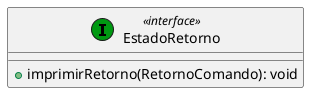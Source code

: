 @startuml

class EstadoRetorno << (I,#009912) interface>> {

    + imprimirRetorno(RetornoComando): void
}

@enduml